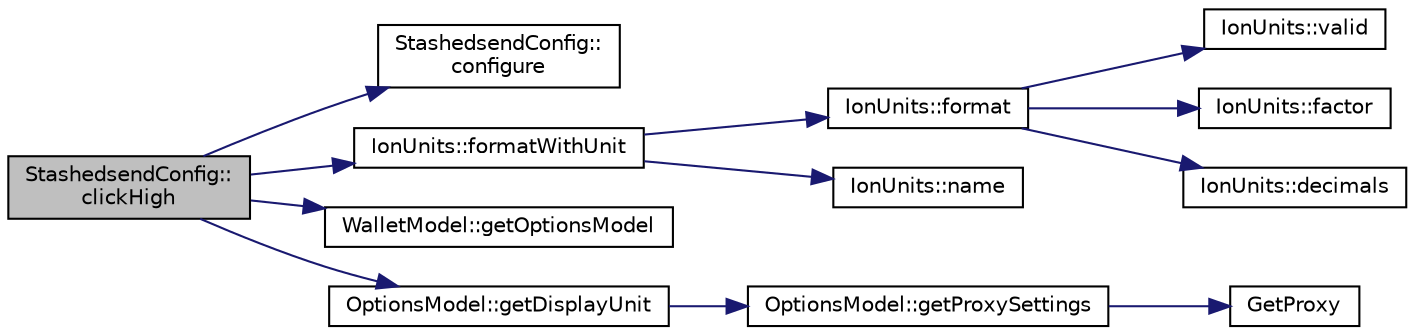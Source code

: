 digraph "StashedsendConfig::clickHigh"
{
  edge [fontname="Helvetica",fontsize="10",labelfontname="Helvetica",labelfontsize="10"];
  node [fontname="Helvetica",fontsize="10",shape=record];
  rankdir="LR";
  Node32 [label="StashedsendConfig::\lclickHigh",height=0.2,width=0.4,color="black", fillcolor="grey75", style="filled", fontcolor="black"];
  Node32 -> Node33 [color="midnightblue",fontsize="10",style="solid",fontname="Helvetica"];
  Node33 [label="StashedsendConfig::\lconfigure",height=0.2,width=0.4,color="black", fillcolor="white", style="filled",URL="$d9/d44/class_stashedsend_config.html#adb0abe8bb4e67908c9b2e59c9f0697a6"];
  Node32 -> Node34 [color="midnightblue",fontsize="10",style="solid",fontname="Helvetica"];
  Node34 [label="IonUnits::formatWithUnit",height=0.2,width=0.4,color="black", fillcolor="white", style="filled",URL="$d7/dab/class_ion_units.html#a07052cd4b4b8496b73ffe657432a8624",tooltip="Format as string (with unit) "];
  Node34 -> Node35 [color="midnightblue",fontsize="10",style="solid",fontname="Helvetica"];
  Node35 [label="IonUnits::format",height=0.2,width=0.4,color="black", fillcolor="white", style="filled",URL="$d7/dab/class_ion_units.html#a7cf8cdbd0a24c418ae91b511fac5bee4",tooltip="Format as string. "];
  Node35 -> Node36 [color="midnightblue",fontsize="10",style="solid",fontname="Helvetica"];
  Node36 [label="IonUnits::valid",height=0.2,width=0.4,color="black", fillcolor="white", style="filled",URL="$d7/dab/class_ion_units.html#a23c5b1306ed473dbb2375a6675a2ce13",tooltip="Is unit ID valid? "];
  Node35 -> Node37 [color="midnightblue",fontsize="10",style="solid",fontname="Helvetica"];
  Node37 [label="IonUnits::factor",height=0.2,width=0.4,color="black", fillcolor="white", style="filled",URL="$d7/dab/class_ion_units.html#a210814a200496caf63083ed4abd1bd24",tooltip="Number of Satoshis (1e-8) per unit. "];
  Node35 -> Node38 [color="midnightblue",fontsize="10",style="solid",fontname="Helvetica"];
  Node38 [label="IonUnits::decimals",height=0.2,width=0.4,color="black", fillcolor="white", style="filled",URL="$d7/dab/class_ion_units.html#a5e9c7a5b666b858c171760273c51c9d7",tooltip="Number of decimals left. "];
  Node34 -> Node39 [color="midnightblue",fontsize="10",style="solid",fontname="Helvetica"];
  Node39 [label="IonUnits::name",height=0.2,width=0.4,color="black", fillcolor="white", style="filled",URL="$d7/dab/class_ion_units.html#a5bb4881389b09aeeb0bc235e87e0a42f",tooltip="Short name. "];
  Node32 -> Node40 [color="midnightblue",fontsize="10",style="solid",fontname="Helvetica"];
  Node40 [label="WalletModel::getOptionsModel",height=0.2,width=0.4,color="black", fillcolor="white", style="filled",URL="$d4/d27/class_wallet_model.html#a96d53e56b3f8f07537ea2523f7a7d300"];
  Node32 -> Node41 [color="midnightblue",fontsize="10",style="solid",fontname="Helvetica"];
  Node41 [label="OptionsModel::getDisplayUnit",height=0.2,width=0.4,color="black", fillcolor="white", style="filled",URL="$da/d1f/class_options_model.html#a3b6e4d4ef42be3aaba315b8cd14f468e"];
  Node41 -> Node42 [color="midnightblue",fontsize="10",style="solid",fontname="Helvetica"];
  Node42 [label="OptionsModel::getProxySettings",height=0.2,width=0.4,color="black", fillcolor="white", style="filled",URL="$da/d1f/class_options_model.html#a0fa582a801df3753c2c50840c40bb350"];
  Node42 -> Node43 [color="midnightblue",fontsize="10",style="solid",fontname="Helvetica"];
  Node43 [label="GetProxy",height=0.2,width=0.4,color="black", fillcolor="white", style="filled",URL="$d0/d0e/netbase_8cpp.html#a4e67b39fc1769663260d791d2f4d049d"];
}
